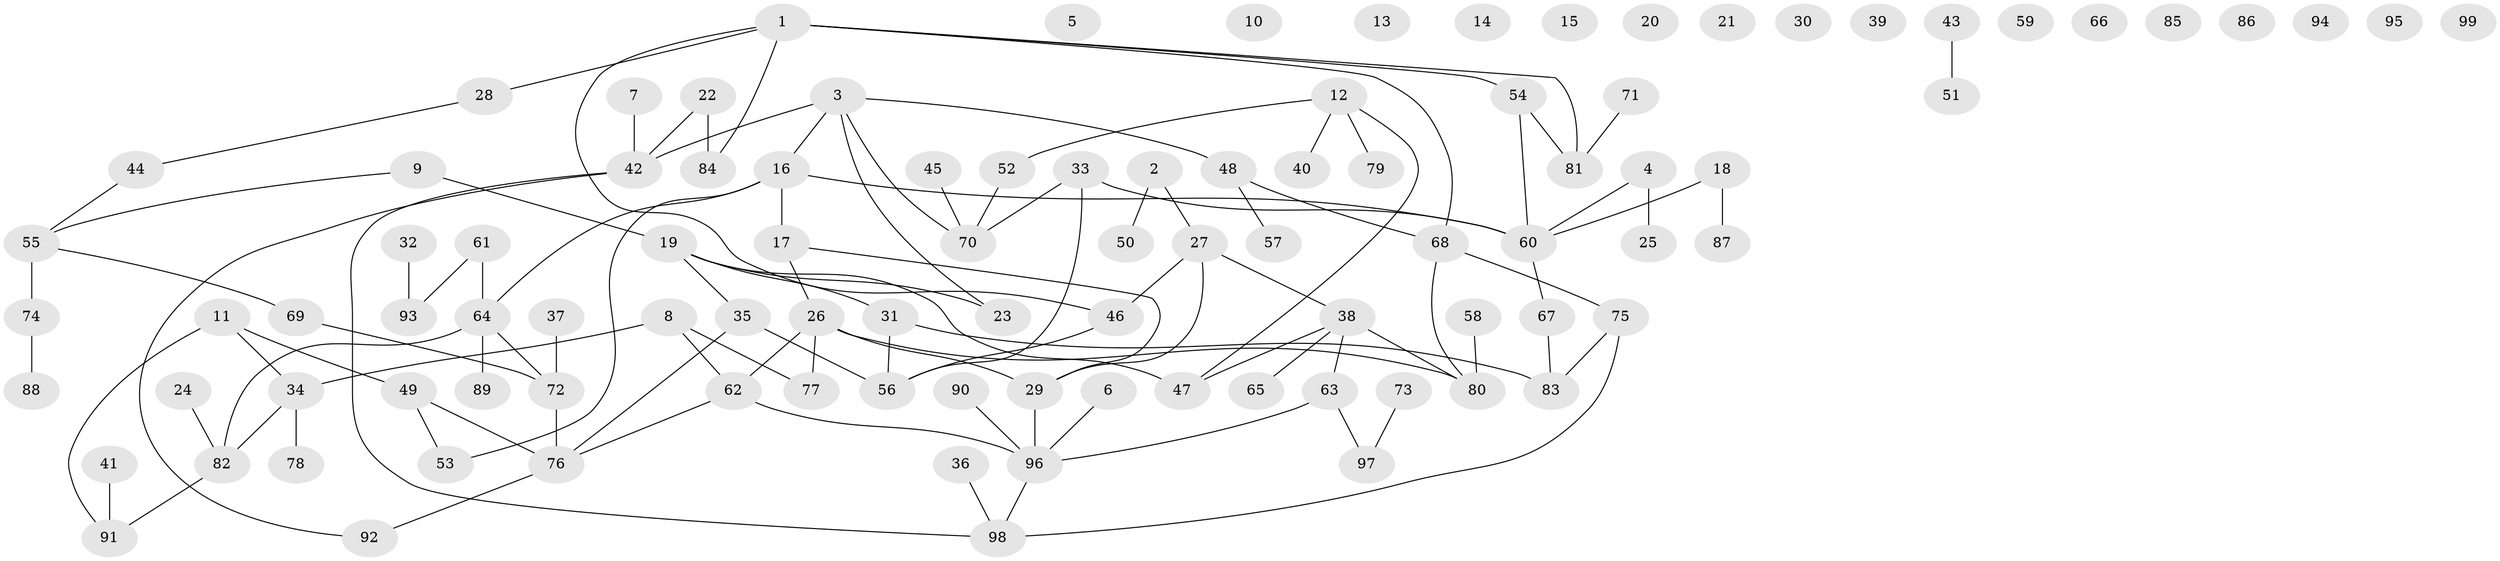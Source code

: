 // Generated by graph-tools (version 1.1) at 2025/25/03/09/25 03:25:20]
// undirected, 99 vertices, 110 edges
graph export_dot {
graph [start="1"]
  node [color=gray90,style=filled];
  1;
  2;
  3;
  4;
  5;
  6;
  7;
  8;
  9;
  10;
  11;
  12;
  13;
  14;
  15;
  16;
  17;
  18;
  19;
  20;
  21;
  22;
  23;
  24;
  25;
  26;
  27;
  28;
  29;
  30;
  31;
  32;
  33;
  34;
  35;
  36;
  37;
  38;
  39;
  40;
  41;
  42;
  43;
  44;
  45;
  46;
  47;
  48;
  49;
  50;
  51;
  52;
  53;
  54;
  55;
  56;
  57;
  58;
  59;
  60;
  61;
  62;
  63;
  64;
  65;
  66;
  67;
  68;
  69;
  70;
  71;
  72;
  73;
  74;
  75;
  76;
  77;
  78;
  79;
  80;
  81;
  82;
  83;
  84;
  85;
  86;
  87;
  88;
  89;
  90;
  91;
  92;
  93;
  94;
  95;
  96;
  97;
  98;
  99;
  1 -- 28;
  1 -- 46;
  1 -- 54;
  1 -- 68;
  1 -- 81;
  1 -- 84;
  2 -- 27;
  2 -- 50;
  3 -- 16;
  3 -- 23;
  3 -- 42;
  3 -- 48;
  3 -- 70;
  4 -- 25;
  4 -- 60;
  6 -- 96;
  7 -- 42;
  8 -- 34;
  8 -- 62;
  8 -- 77;
  9 -- 19;
  9 -- 55;
  11 -- 34;
  11 -- 49;
  11 -- 91;
  12 -- 40;
  12 -- 47;
  12 -- 52;
  12 -- 79;
  16 -- 17;
  16 -- 53;
  16 -- 60;
  16 -- 64;
  17 -- 26;
  17 -- 29;
  18 -- 60;
  18 -- 87;
  19 -- 23;
  19 -- 31;
  19 -- 35;
  19 -- 47;
  22 -- 42;
  22 -- 84;
  24 -- 82;
  26 -- 29;
  26 -- 62;
  26 -- 77;
  26 -- 80;
  27 -- 29;
  27 -- 38;
  27 -- 46;
  28 -- 44;
  29 -- 96;
  31 -- 56;
  31 -- 83;
  32 -- 93;
  33 -- 56;
  33 -- 60;
  33 -- 70;
  34 -- 78;
  34 -- 82;
  35 -- 56;
  35 -- 76;
  36 -- 98;
  37 -- 72;
  38 -- 47;
  38 -- 63;
  38 -- 65;
  38 -- 80;
  41 -- 91;
  42 -- 92;
  42 -- 98;
  43 -- 51;
  44 -- 55;
  45 -- 70;
  46 -- 56;
  48 -- 57;
  48 -- 68;
  49 -- 53;
  49 -- 76;
  52 -- 70;
  54 -- 60;
  54 -- 81;
  55 -- 69;
  55 -- 74;
  58 -- 80;
  60 -- 67;
  61 -- 64;
  61 -- 93;
  62 -- 76;
  62 -- 96;
  63 -- 96;
  63 -- 97;
  64 -- 72;
  64 -- 82;
  64 -- 89;
  67 -- 83;
  68 -- 75;
  68 -- 80;
  69 -- 72;
  71 -- 81;
  72 -- 76;
  73 -- 97;
  74 -- 88;
  75 -- 83;
  75 -- 98;
  76 -- 92;
  82 -- 91;
  90 -- 96;
  96 -- 98;
}
